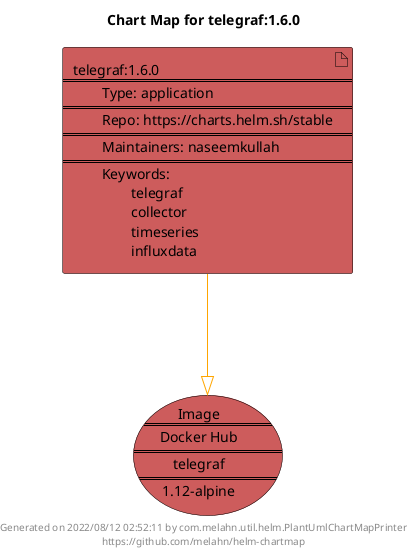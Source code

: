 @startuml
skinparam linetype ortho
skinparam backgroundColor white
skinparam usecaseBorderColor black
skinparam usecaseArrowColor LightSlateGray
skinparam artifactBorderColor black
skinparam artifactArrowColor LightSlateGray

title Chart Map for telegraf:1.6.0

'There is one referenced Helm Chart
artifact "telegraf:1.6.0\n====\n\tType: application\n====\n\tRepo: https://charts.helm.sh/stable\n====\n\tMaintainers: naseemkullah\n====\n\tKeywords: \n\t\ttelegraf\n\t\tcollector\n\t\ttimeseries\n\t\tinfluxdata" as telegraf_1_6_0 #IndianRed

'There is one referenced Docker Image
usecase "Image\n====\nDocker Hub\n====\ntelegraf\n====\n1.12-alpine" as telegraf_1_12_alpine #IndianRed

'Chart Dependencies
telegraf_1_6_0--[#orange]-|>telegraf_1_12_alpine

center footer Generated on 2022/08/12 02:52:11 by com.melahn.util.helm.PlantUmlChartMapPrinter\nhttps://github.com/melahn/helm-chartmap
@enduml
